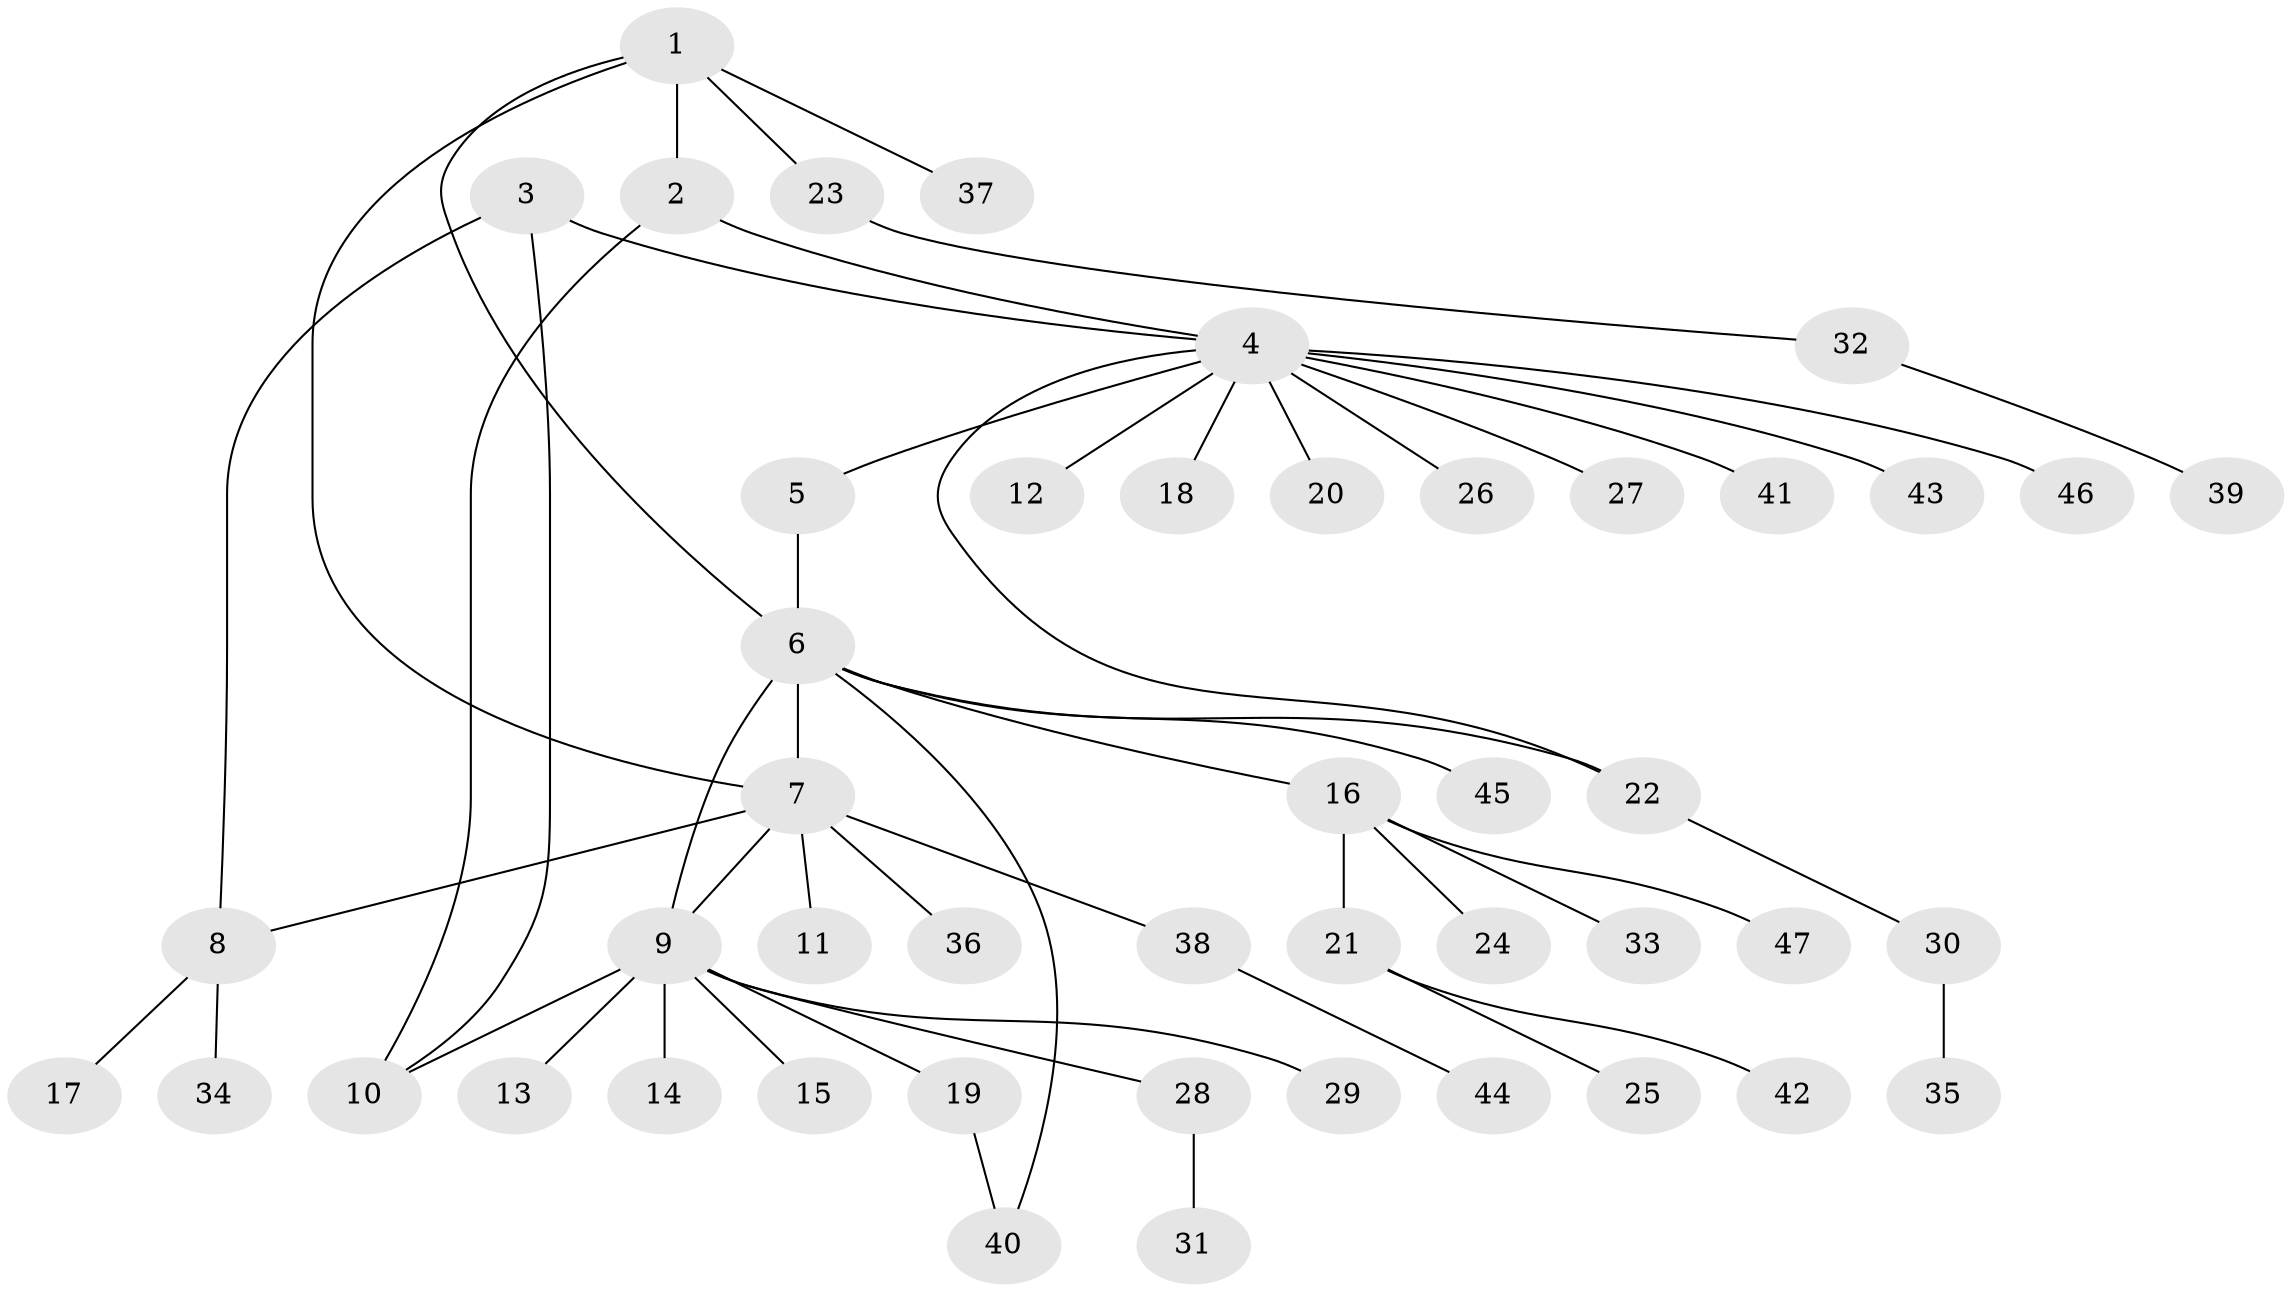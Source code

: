 // coarse degree distribution, {5: 0.02857142857142857, 12: 0.02857142857142857, 3: 0.08571428571428572, 2: 0.11428571428571428, 6: 0.02857142857142857, 13: 0.02857142857142857, 1: 0.6571428571428571, 4: 0.02857142857142857}
// Generated by graph-tools (version 1.1) at 2025/24/03/03/25 07:24:11]
// undirected, 47 vertices, 54 edges
graph export_dot {
graph [start="1"]
  node [color=gray90,style=filled];
  1;
  2;
  3;
  4;
  5;
  6;
  7;
  8;
  9;
  10;
  11;
  12;
  13;
  14;
  15;
  16;
  17;
  18;
  19;
  20;
  21;
  22;
  23;
  24;
  25;
  26;
  27;
  28;
  29;
  30;
  31;
  32;
  33;
  34;
  35;
  36;
  37;
  38;
  39;
  40;
  41;
  42;
  43;
  44;
  45;
  46;
  47;
  1 -- 2;
  1 -- 6;
  1 -- 7;
  1 -- 23;
  1 -- 37;
  2 -- 4;
  2 -- 10;
  3 -- 4;
  3 -- 8;
  3 -- 10;
  4 -- 5;
  4 -- 12;
  4 -- 18;
  4 -- 20;
  4 -- 22;
  4 -- 26;
  4 -- 27;
  4 -- 41;
  4 -- 43;
  4 -- 46;
  5 -- 6;
  6 -- 7;
  6 -- 9;
  6 -- 16;
  6 -- 22;
  6 -- 40;
  6 -- 45;
  7 -- 8;
  7 -- 9;
  7 -- 11;
  7 -- 36;
  7 -- 38;
  8 -- 17;
  8 -- 34;
  9 -- 10;
  9 -- 13;
  9 -- 14;
  9 -- 15;
  9 -- 19;
  9 -- 28;
  9 -- 29;
  16 -- 21;
  16 -- 24;
  16 -- 33;
  16 -- 47;
  19 -- 40;
  21 -- 25;
  21 -- 42;
  22 -- 30;
  23 -- 32;
  28 -- 31;
  30 -- 35;
  32 -- 39;
  38 -- 44;
}
